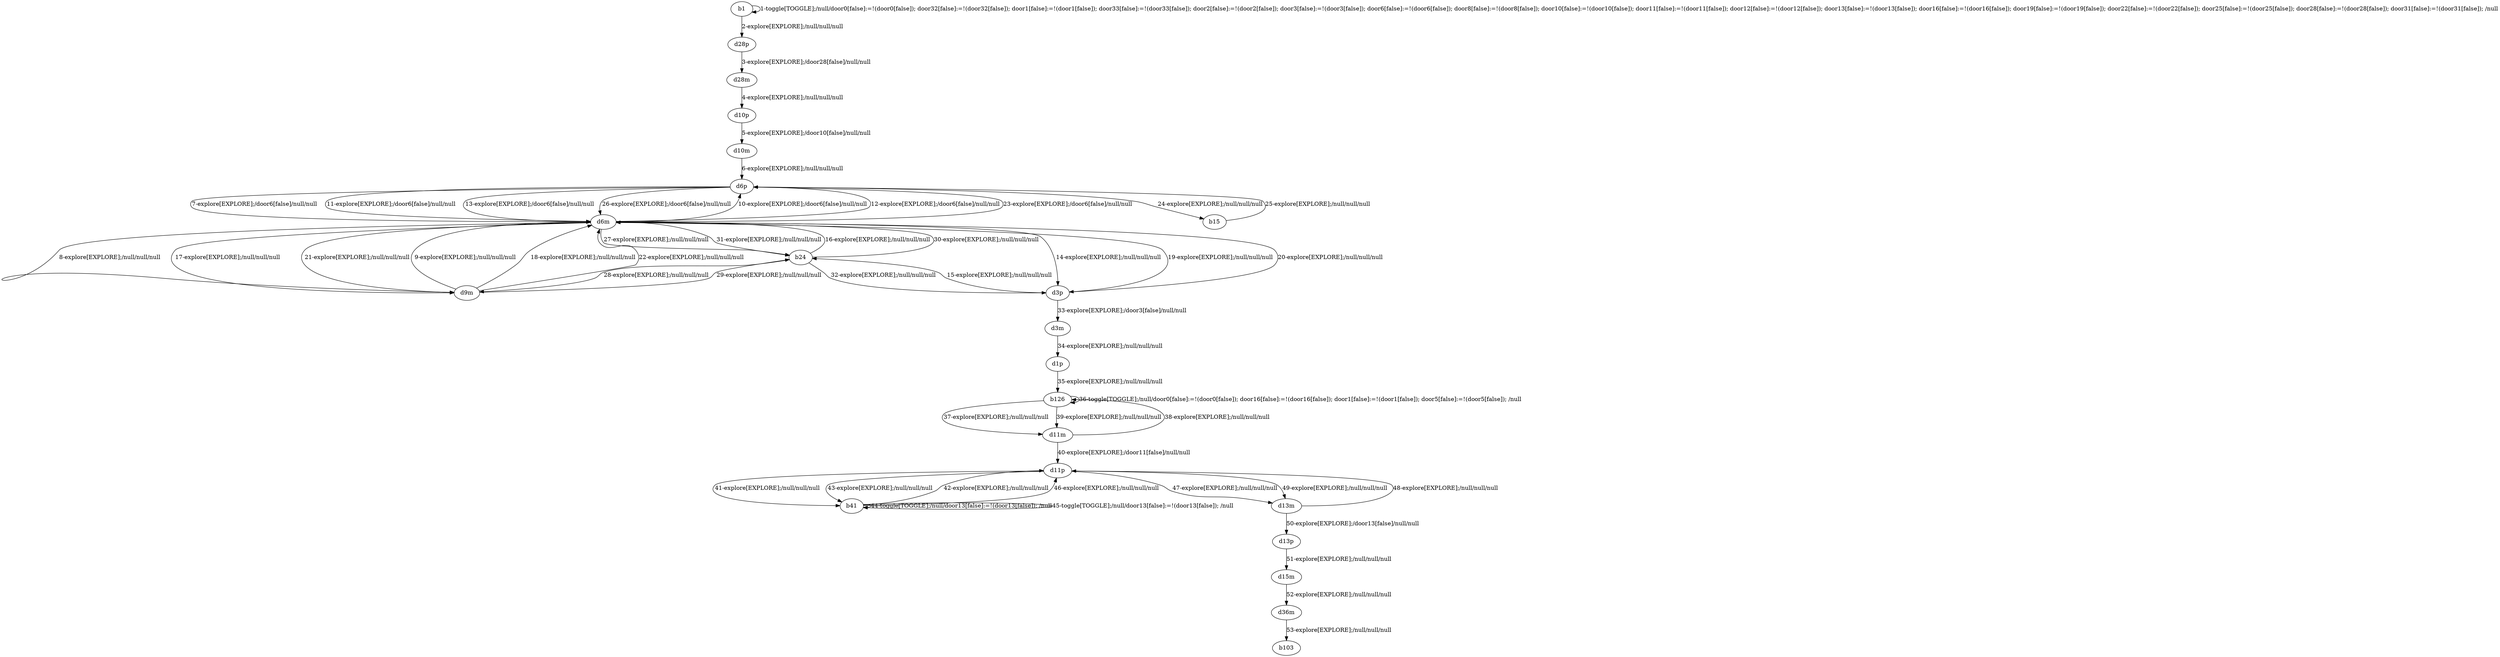 # Total number of goals covered by this test: 2
# d36m --> b103
# d15m --> d36m

digraph g {
"b1" -> "b1" [label = "1-toggle[TOGGLE];/null/door0[false]:=!(door0[false]); door32[false]:=!(door32[false]); door1[false]:=!(door1[false]); door33[false]:=!(door33[false]); door2[false]:=!(door2[false]); door3[false]:=!(door3[false]); door6[false]:=!(door6[false]); door8[false]:=!(door8[false]); door10[false]:=!(door10[false]); door11[false]:=!(door11[false]); door12[false]:=!(door12[false]); door13[false]:=!(door13[false]); door16[false]:=!(door16[false]); door19[false]:=!(door19[false]); door22[false]:=!(door22[false]); door25[false]:=!(door25[false]); door28[false]:=!(door28[false]); door31[false]:=!(door31[false]); /null"];
"b1" -> "d28p" [label = "2-explore[EXPLORE];/null/null/null"];
"d28p" -> "d28m" [label = "3-explore[EXPLORE];/door28[false]/null/null"];
"d28m" -> "d10p" [label = "4-explore[EXPLORE];/null/null/null"];
"d10p" -> "d10m" [label = "5-explore[EXPLORE];/door10[false]/null/null"];
"d10m" -> "d6p" [label = "6-explore[EXPLORE];/null/null/null"];
"d6p" -> "d6m" [label = "7-explore[EXPLORE];/door6[false]/null/null"];
"d6m" -> "d9m" [label = "8-explore[EXPLORE];/null/null/null"];
"d9m" -> "d6m" [label = "9-explore[EXPLORE];/null/null/null"];
"d6m" -> "d6p" [label = "10-explore[EXPLORE];/door6[false]/null/null"];
"d6p" -> "d6m" [label = "11-explore[EXPLORE];/door6[false]/null/null"];
"d6m" -> "d6p" [label = "12-explore[EXPLORE];/door6[false]/null/null"];
"d6p" -> "d6m" [label = "13-explore[EXPLORE];/door6[false]/null/null"];
"d6m" -> "d3p" [label = "14-explore[EXPLORE];/null/null/null"];
"d3p" -> "b24" [label = "15-explore[EXPLORE];/null/null/null"];
"b24" -> "d6m" [label = "16-explore[EXPLORE];/null/null/null"];
"d6m" -> "d9m" [label = "17-explore[EXPLORE];/null/null/null"];
"d9m" -> "d6m" [label = "18-explore[EXPLORE];/null/null/null"];
"d6m" -> "d3p" [label = "19-explore[EXPLORE];/null/null/null"];
"d3p" -> "d6m" [label = "20-explore[EXPLORE];/null/null/null"];
"d6m" -> "d9m" [label = "21-explore[EXPLORE];/null/null/null"];
"d9m" -> "d6m" [label = "22-explore[EXPLORE];/null/null/null"];
"d6m" -> "d6p" [label = "23-explore[EXPLORE];/door6[false]/null/null"];
"d6p" -> "b15" [label = "24-explore[EXPLORE];/null/null/null"];
"b15" -> "d6p" [label = "25-explore[EXPLORE];/null/null/null"];
"d6p" -> "d6m" [label = "26-explore[EXPLORE];/door6[false]/null/null"];
"d6m" -> "b24" [label = "27-explore[EXPLORE];/null/null/null"];
"b24" -> "d9m" [label = "28-explore[EXPLORE];/null/null/null"];
"d9m" -> "b24" [label = "29-explore[EXPLORE];/null/null/null"];
"b24" -> "d6m" [label = "30-explore[EXPLORE];/null/null/null"];
"d6m" -> "b24" [label = "31-explore[EXPLORE];/null/null/null"];
"b24" -> "d3p" [label = "32-explore[EXPLORE];/null/null/null"];
"d3p" -> "d3m" [label = "33-explore[EXPLORE];/door3[false]/null/null"];
"d3m" -> "d1p" [label = "34-explore[EXPLORE];/null/null/null"];
"d1p" -> "b126" [label = "35-explore[EXPLORE];/null/null/null"];
"b126" -> "b126" [label = "36-toggle[TOGGLE];/null/door0[false]:=!(door0[false]); door16[false]:=!(door16[false]); door1[false]:=!(door1[false]); door5[false]:=!(door5[false]); /null"];
"b126" -> "d11m" [label = "37-explore[EXPLORE];/null/null/null"];
"d11m" -> "b126" [label = "38-explore[EXPLORE];/null/null/null"];
"b126" -> "d11m" [label = "39-explore[EXPLORE];/null/null/null"];
"d11m" -> "d11p" [label = "40-explore[EXPLORE];/door11[false]/null/null"];
"d11p" -> "b41" [label = "41-explore[EXPLORE];/null/null/null"];
"b41" -> "d11p" [label = "42-explore[EXPLORE];/null/null/null"];
"d11p" -> "b41" [label = "43-explore[EXPLORE];/null/null/null"];
"b41" -> "b41" [label = "44-toggle[TOGGLE];/null/door13[false]:=!(door13[false]); /null"];
"b41" -> "b41" [label = "45-toggle[TOGGLE];/null/door13[false]:=!(door13[false]); /null"];
"b41" -> "d11p" [label = "46-explore[EXPLORE];/null/null/null"];
"d11p" -> "d13m" [label = "47-explore[EXPLORE];/null/null/null"];
"d13m" -> "d11p" [label = "48-explore[EXPLORE];/null/null/null"];
"d11p" -> "d13m" [label = "49-explore[EXPLORE];/null/null/null"];
"d13m" -> "d13p" [label = "50-explore[EXPLORE];/door13[false]/null/null"];
"d13p" -> "d15m" [label = "51-explore[EXPLORE];/null/null/null"];
"d15m" -> "d36m" [label = "52-explore[EXPLORE];/null/null/null"];
"d36m" -> "b103" [label = "53-explore[EXPLORE];/null/null/null"];
}